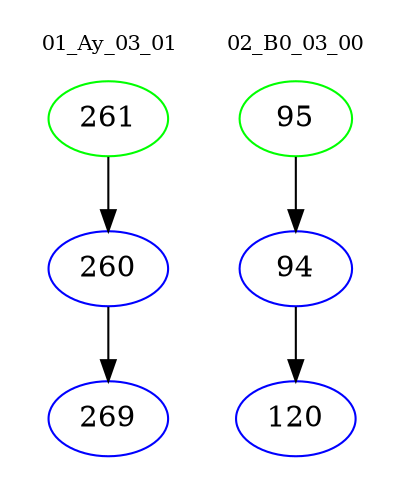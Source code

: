 digraph{
subgraph cluster_0 {
color = white
label = "01_Ay_03_01";
fontsize=10;
T0_261 [label="261", color="green"]
T0_261 -> T0_260 [color="black"]
T0_260 [label="260", color="blue"]
T0_260 -> T0_269 [color="black"]
T0_269 [label="269", color="blue"]
}
subgraph cluster_1 {
color = white
label = "02_B0_03_00";
fontsize=10;
T1_95 [label="95", color="green"]
T1_95 -> T1_94 [color="black"]
T1_94 [label="94", color="blue"]
T1_94 -> T1_120 [color="black"]
T1_120 [label="120", color="blue"]
}
}
